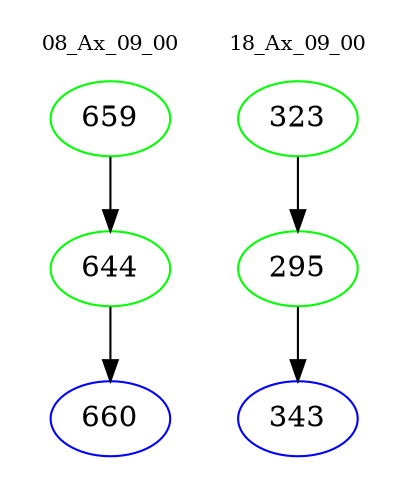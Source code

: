digraph{
subgraph cluster_0 {
color = white
label = "08_Ax_09_00";
fontsize=10;
T0_659 [label="659", color="green"]
T0_659 -> T0_644 [color="black"]
T0_644 [label="644", color="green"]
T0_644 -> T0_660 [color="black"]
T0_660 [label="660", color="blue"]
}
subgraph cluster_1 {
color = white
label = "18_Ax_09_00";
fontsize=10;
T1_323 [label="323", color="green"]
T1_323 -> T1_295 [color="black"]
T1_295 [label="295", color="green"]
T1_295 -> T1_343 [color="black"]
T1_343 [label="343", color="blue"]
}
}
